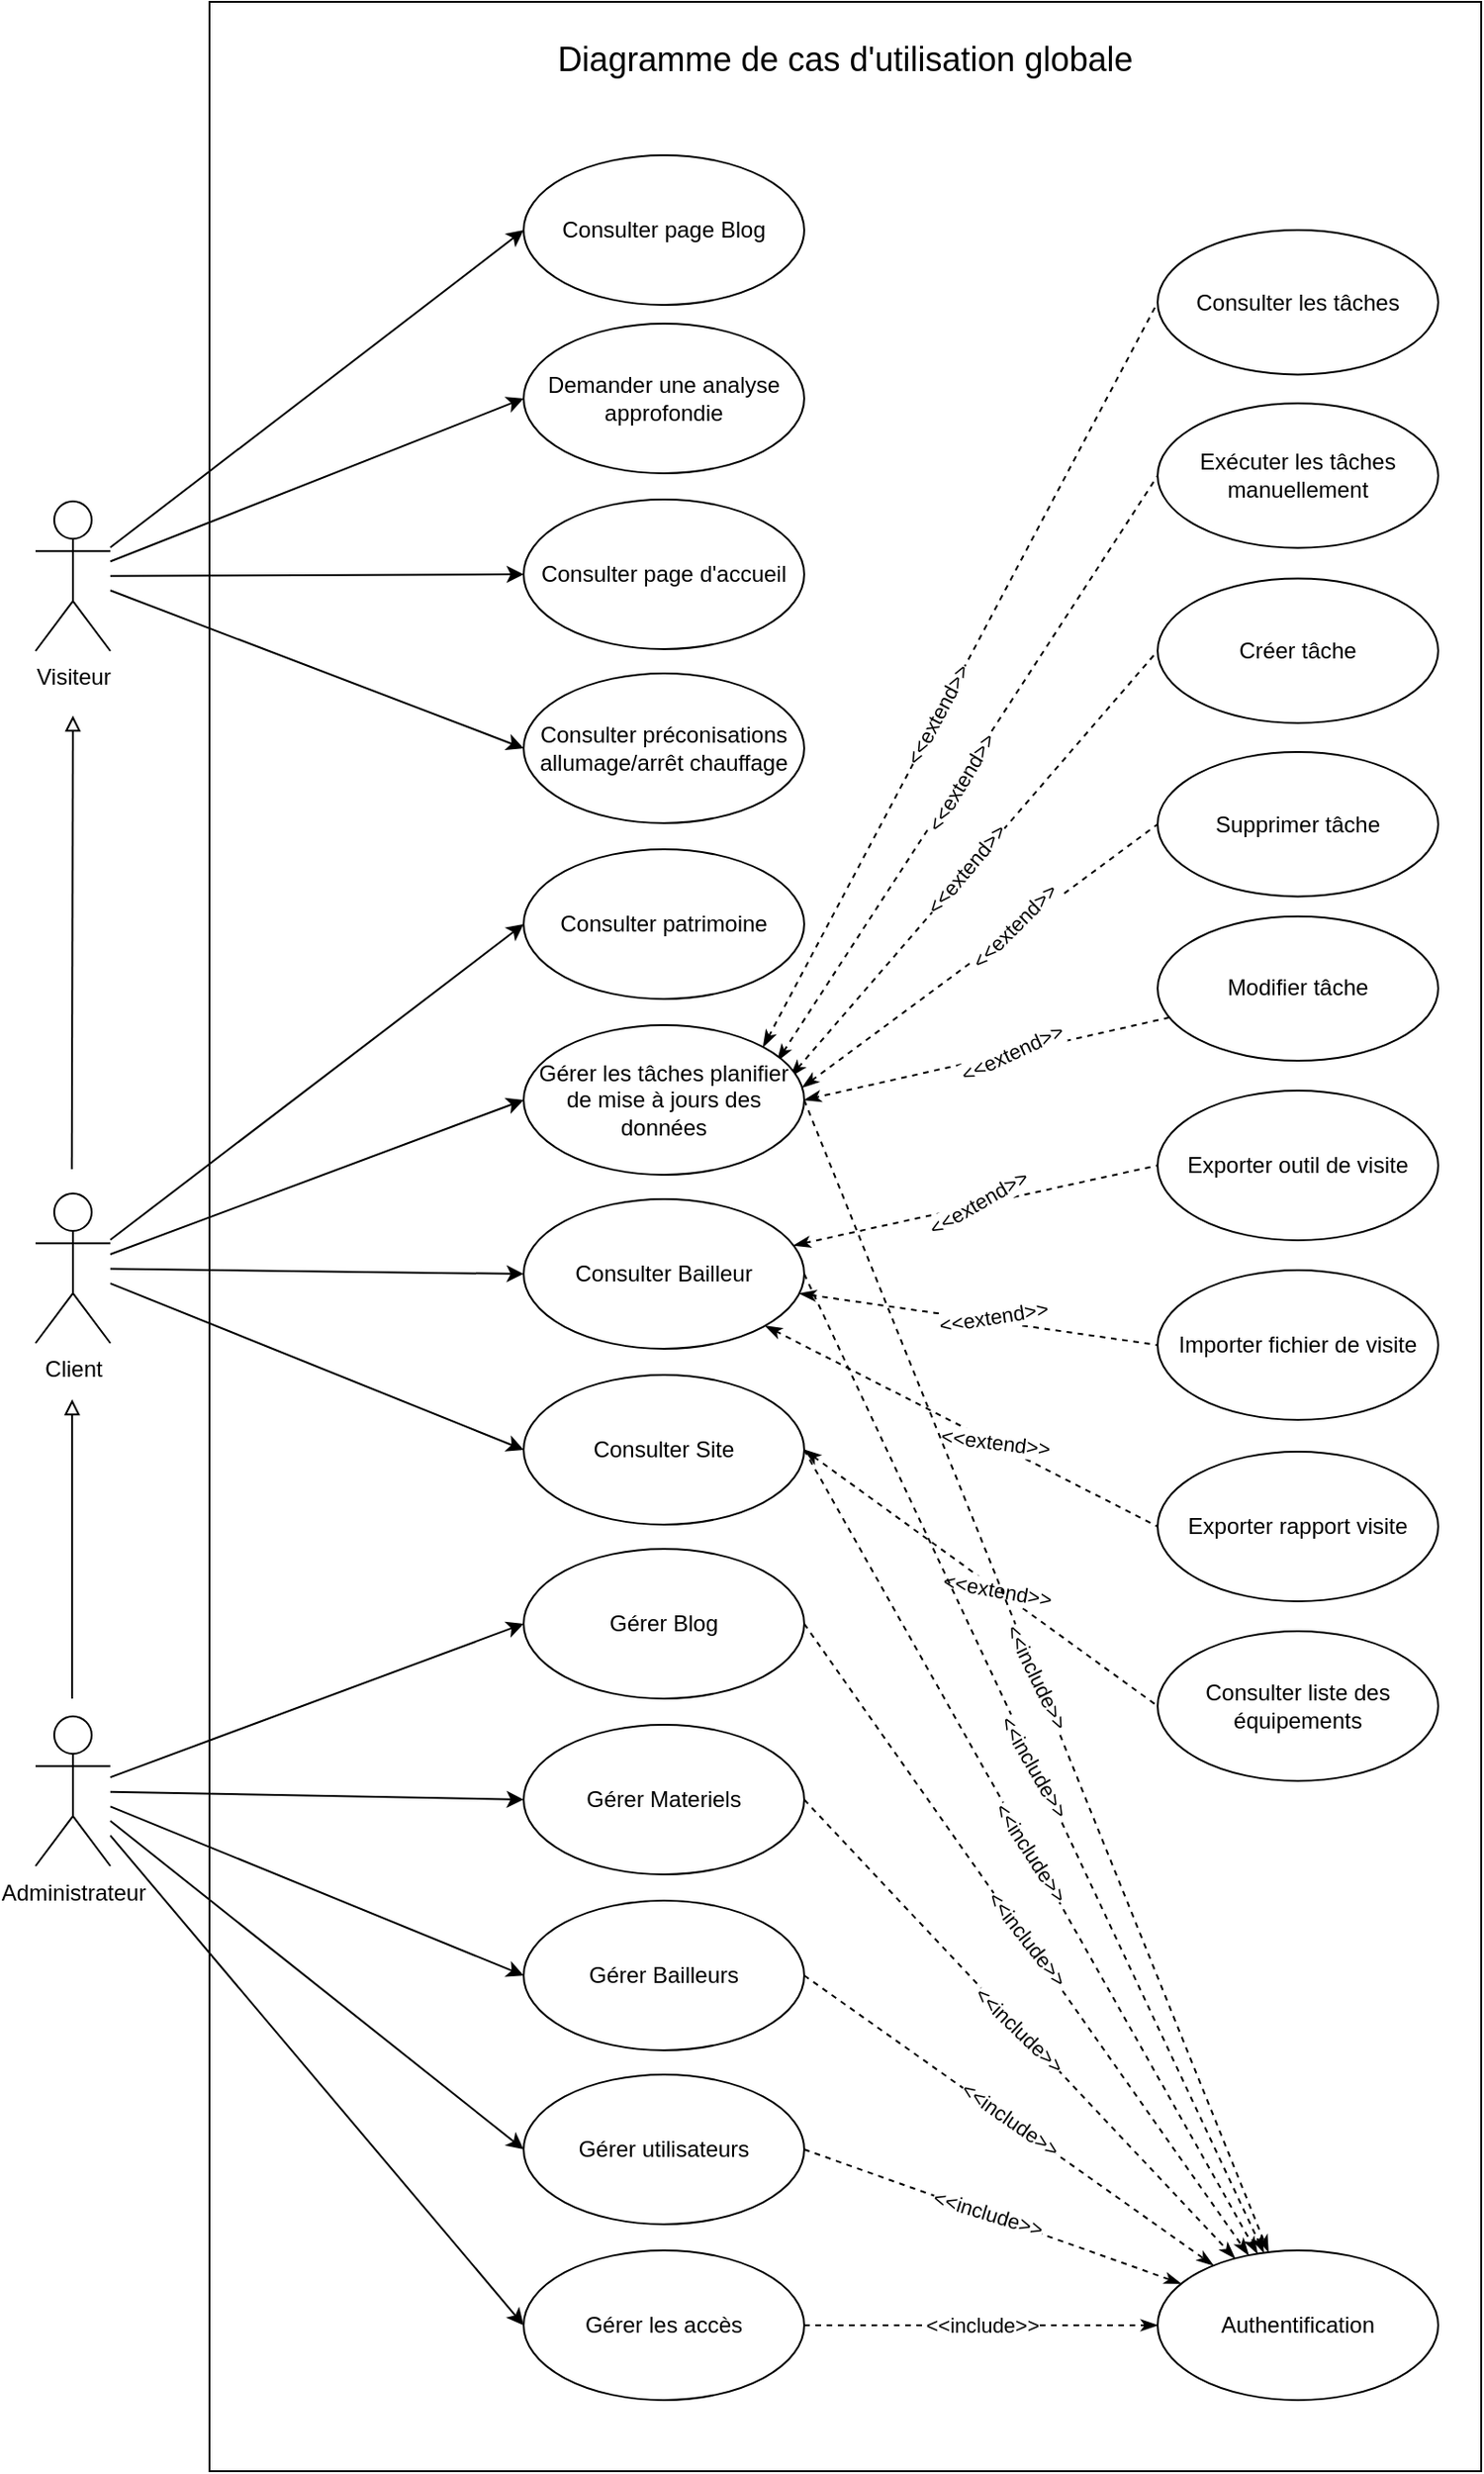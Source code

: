 <mxfile version="24.7.17">
  <diagram name="Page-1" id="UkuJcM3pljA8nV-5dZbl">
    <mxGraphModel dx="2514" dy="2091" grid="1" gridSize="10" guides="1" tooltips="1" connect="1" arrows="1" fold="1" page="1" pageScale="1" pageWidth="827" pageHeight="1169" math="0" shadow="0">
      <root>
        <mxCell id="0" />
        <mxCell id="1" parent="0" />
        <mxCell id="rs5CMINbXS5ElmrlZs5N-11" value="" style="rounded=0;whiteSpace=wrap;html=1;" vertex="1" parent="1">
          <mxGeometry x="73" y="-182" width="680" height="1320" as="geometry" />
        </mxCell>
        <mxCell id="L1_0BYCu7gVLp57IwC8j-4" style="rounded=0;orthogonalLoop=1;jettySize=auto;html=1;entryX=0;entryY=0.5;entryDx=0;entryDy=0;" parent="1" source="bM4iR_tVpDUXSTGg7Oxy-2" target="gfJM4c03IJpgwYlzWMbe-9" edge="1">
          <mxGeometry relative="1" as="geometry">
            <mxPoint x="120" y="790" as="sourcePoint" />
          </mxGeometry>
        </mxCell>
        <mxCell id="L1_0BYCu7gVLp57IwC8j-5" style="rounded=0;orthogonalLoop=1;jettySize=auto;html=1;entryX=0;entryY=0.5;entryDx=0;entryDy=0;" parent="1" source="bM4iR_tVpDUXSTGg7Oxy-2" target="gfJM4c03IJpgwYlzWMbe-10" edge="1">
          <mxGeometry relative="1" as="geometry">
            <mxPoint x="120" y="830" as="sourcePoint" />
          </mxGeometry>
        </mxCell>
        <mxCell id="L1_0BYCu7gVLp57IwC8j-12" style="rounded=0;orthogonalLoop=1;jettySize=auto;html=1;entryX=0;entryY=0.5;entryDx=0;entryDy=0;" parent="1" source="bM4iR_tVpDUXSTGg7Oxy-2" target="gfJM4c03IJpgwYlzWMbe-11" edge="1">
          <mxGeometry relative="1" as="geometry" />
        </mxCell>
        <mxCell id="L1_0BYCu7gVLp57IwC8j-13" style="rounded=0;orthogonalLoop=1;jettySize=auto;html=1;entryX=0;entryY=0.5;entryDx=0;entryDy=0;" parent="1" source="bM4iR_tVpDUXSTGg7Oxy-2" target="gfJM4c03IJpgwYlzWMbe-8" edge="1">
          <mxGeometry relative="1" as="geometry" />
        </mxCell>
        <mxCell id="L1_0BYCu7gVLp57IwC8j-14" style="rounded=0;orthogonalLoop=1;jettySize=auto;html=1;entryX=0;entryY=0.5;entryDx=0;entryDy=0;" parent="1" source="bM4iR_tVpDUXSTGg7Oxy-2" target="L1_0BYCu7gVLp57IwC8j-10" edge="1">
          <mxGeometry relative="1" as="geometry" />
        </mxCell>
        <mxCell id="bM4iR_tVpDUXSTGg7Oxy-2" value="Administrateur" style="shape=umlActor;verticalLabelPosition=bottom;verticalAlign=top;html=1;aspect=fixed;" parent="1" vertex="1">
          <mxGeometry x="-20" y="734.5" width="40" height="80" as="geometry" />
        </mxCell>
        <mxCell id="L1_0BYCu7gVLp57IwC8j-15" style="rounded=0;orthogonalLoop=1;jettySize=auto;html=1;entryX=0;entryY=0.5;entryDx=0;entryDy=0;" parent="1" source="bM4iR_tVpDUXSTGg7Oxy-3" target="gfJM4c03IJpgwYlzWMbe-7" edge="1">
          <mxGeometry relative="1" as="geometry" />
        </mxCell>
        <mxCell id="L1_0BYCu7gVLp57IwC8j-16" style="rounded=0;orthogonalLoop=1;jettySize=auto;html=1;entryX=0;entryY=0.5;entryDx=0;entryDy=0;" parent="1" source="bM4iR_tVpDUXSTGg7Oxy-3" target="gfJM4c03IJpgwYlzWMbe-14" edge="1">
          <mxGeometry relative="1" as="geometry" />
        </mxCell>
        <mxCell id="L1_0BYCu7gVLp57IwC8j-21" style="rounded=0;orthogonalLoop=1;jettySize=auto;html=1;entryX=0;entryY=0.5;entryDx=0;entryDy=0;" parent="1" source="bM4iR_tVpDUXSTGg7Oxy-3" target="L1_0BYCu7gVLp57IwC8j-20" edge="1">
          <mxGeometry relative="1" as="geometry" />
        </mxCell>
        <mxCell id="bM4iR_tVpDUXSTGg7Oxy-3" value="&lt;div&gt;Client&lt;/div&gt;" style="shape=umlActor;verticalLabelPosition=bottom;verticalAlign=top;html=1;aspect=fixed;" parent="1" vertex="1">
          <mxGeometry x="-20" y="455" width="40" height="80" as="geometry" />
        </mxCell>
        <mxCell id="L1_0BYCu7gVLp57IwC8j-22" style="rounded=0;orthogonalLoop=1;jettySize=auto;html=1;entryX=0;entryY=0.5;entryDx=0;entryDy=0;" parent="1" source="bM4iR_tVpDUXSTGg7Oxy-3" target="gfJM4c03IJpgwYlzWMbe-27" edge="1">
          <mxGeometry relative="1" as="geometry">
            <mxPoint x="120" y="215.5" as="sourcePoint" />
          </mxGeometry>
        </mxCell>
        <mxCell id="L1_0BYCu7gVLp57IwC8j-23" style="rounded=0;orthogonalLoop=1;jettySize=auto;html=1;entryX=0;entryY=0.5;entryDx=0;entryDy=0;" parent="1" source="bM4iR_tVpDUXSTGg7Oxy-5" target="gfJM4c03IJpgwYlzWMbe-1" edge="1">
          <mxGeometry relative="1" as="geometry" />
        </mxCell>
        <mxCell id="L1_0BYCu7gVLp57IwC8j-24" style="rounded=0;orthogonalLoop=1;jettySize=auto;html=1;entryX=0;entryY=0.5;entryDx=0;entryDy=0;" parent="1" source="bM4iR_tVpDUXSTGg7Oxy-5" target="gfJM4c03IJpgwYlzWMbe-5" edge="1">
          <mxGeometry relative="1" as="geometry" />
        </mxCell>
        <mxCell id="L1_0BYCu7gVLp57IwC8j-25" style="rounded=0;orthogonalLoop=1;jettySize=auto;html=1;entryX=0;entryY=0.5;entryDx=0;entryDy=0;" parent="1" source="bM4iR_tVpDUXSTGg7Oxy-5" target="gfJM4c03IJpgwYlzWMbe-6" edge="1">
          <mxGeometry relative="1" as="geometry" />
        </mxCell>
        <mxCell id="bM4iR_tVpDUXSTGg7Oxy-5" value="&lt;div&gt;Visiteur&lt;/div&gt;" style="shape=umlActor;verticalLabelPosition=bottom;verticalAlign=top;html=1;aspect=fixed;" parent="1" vertex="1">
          <mxGeometry x="-20" y="85" width="40" height="80" as="geometry" />
        </mxCell>
        <mxCell id="L1_0BYCu7gVLp57IwC8j-26" style="rounded=0;orthogonalLoop=1;jettySize=auto;html=1;entryX=0;entryY=0.5;entryDx=0;entryDy=0;endArrow=none;endFill=0;startArrow=classicThin;startFill=1;dashed=1;" parent="1" source="gfJM4c03IJpgwYlzWMbe-7" target="gfJM4c03IJpgwYlzWMbe-12" edge="1">
          <mxGeometry relative="1" as="geometry" />
        </mxCell>
        <mxCell id="rs5CMINbXS5ElmrlZs5N-8" value="&amp;lt;&amp;lt;extend&amp;gt;&amp;gt;" style="edgeLabel;html=1;align=center;verticalAlign=middle;resizable=0;points=[];rotation=-30;" vertex="1" connectable="0" parent="L1_0BYCu7gVLp57IwC8j-26">
          <mxGeometry x="0.015" y="1" relative="1" as="geometry">
            <mxPoint as="offset" />
          </mxGeometry>
        </mxCell>
        <mxCell id="L1_0BYCu7gVLp57IwC8j-27" style="rounded=0;orthogonalLoop=1;jettySize=auto;html=1;entryX=0;entryY=0.5;entryDx=0;entryDy=0;endArrow=none;endFill=0;startArrow=classicThin;startFill=1;dashed=1;" parent="1" source="gfJM4c03IJpgwYlzWMbe-7" target="gfJM4c03IJpgwYlzWMbe-13" edge="1">
          <mxGeometry relative="1" as="geometry" />
        </mxCell>
        <mxCell id="rs5CMINbXS5ElmrlZs5N-7" value="&amp;lt;&amp;lt;extend&amp;gt;&amp;gt;" style="edgeLabel;html=1;align=center;verticalAlign=middle;resizable=0;points=[];rotation=-9;" vertex="1" connectable="0" parent="L1_0BYCu7gVLp57IwC8j-27">
          <mxGeometry x="0.072" y="2" relative="1" as="geometry">
            <mxPoint as="offset" />
          </mxGeometry>
        </mxCell>
        <mxCell id="L1_0BYCu7gVLp57IwC8j-29" style="rounded=0;orthogonalLoop=1;jettySize=auto;html=1;entryX=0;entryY=0.5;entryDx=0;entryDy=0;exitX=1;exitY=0.5;exitDx=0;exitDy=0;endArrow=none;endFill=0;startArrow=classicThin;startFill=1;dashed=1;" parent="1" source="gfJM4c03IJpgwYlzWMbe-14" target="gfJM4c03IJpgwYlzWMbe-16" edge="1">
          <mxGeometry relative="1" as="geometry" />
        </mxCell>
        <mxCell id="rs5CMINbXS5ElmrlZs5N-5" value="&amp;lt;&amp;lt;extend&amp;gt;&amp;gt;" style="edgeLabel;html=1;align=center;verticalAlign=middle;resizable=0;points=[];rotation=10;" vertex="1" connectable="0" parent="L1_0BYCu7gVLp57IwC8j-29">
          <mxGeometry x="0.089" relative="1" as="geometry">
            <mxPoint as="offset" />
          </mxGeometry>
        </mxCell>
        <mxCell id="L1_0BYCu7gVLp57IwC8j-46" style="rounded=0;orthogonalLoop=1;jettySize=auto;html=1;entryX=0;entryY=0.5;entryDx=0;entryDy=0;endArrow=none;endFill=0;startArrow=classicThin;startFill=1;dashed=1;" parent="1" source="gfJM4c03IJpgwYlzWMbe-7" target="gfJM4c03IJpgwYlzWMbe-15" edge="1">
          <mxGeometry relative="1" as="geometry" />
        </mxCell>
        <mxCell id="rs5CMINbXS5ElmrlZs5N-6" value="&amp;lt;&amp;lt;extend&amp;gt;&amp;gt;" style="edgeLabel;html=1;align=center;verticalAlign=middle;resizable=0;points=[];rotation=7;" vertex="1" connectable="0" parent="L1_0BYCu7gVLp57IwC8j-46">
          <mxGeometry x="0.167" y="1" relative="1" as="geometry">
            <mxPoint as="offset" />
          </mxGeometry>
        </mxCell>
        <mxCell id="L1_0BYCu7gVLp57IwC8j-54" style="rounded=0;orthogonalLoop=1;jettySize=auto;html=1;dashed=1;endArrow=classicThin;endFill=1;exitX=1;exitY=0.5;exitDx=0;exitDy=0;" parent="1" source="gfJM4c03IJpgwYlzWMbe-7" target="L1_0BYCu7gVLp57IwC8j-47" edge="1">
          <mxGeometry relative="1" as="geometry" />
        </mxCell>
        <mxCell id="L1_0BYCu7gVLp57IwC8j-62" value="&amp;lt;&amp;lt;include&amp;gt;&amp;gt;" style="edgeLabel;html=1;align=center;verticalAlign=middle;resizable=0;points=[];rotation=60;" parent="L1_0BYCu7gVLp57IwC8j-54" vertex="1" connectable="0">
          <mxGeometry relative="1" as="geometry">
            <mxPoint y="1" as="offset" />
          </mxGeometry>
        </mxCell>
        <mxCell id="gfJM4c03IJpgwYlzWMbe-7" value="Consulter Bailleur" style="ellipse;whiteSpace=wrap;html=1;" parent="1" vertex="1">
          <mxGeometry x="241" y="458" width="150" height="80" as="geometry" />
        </mxCell>
        <mxCell id="L1_0BYCu7gVLp57IwC8j-53" style="rounded=0;orthogonalLoop=1;jettySize=auto;html=1;dashed=1;endArrow=classicThin;endFill=1;exitX=1;exitY=0.5;exitDx=0;exitDy=0;" parent="1" source="gfJM4c03IJpgwYlzWMbe-14" target="L1_0BYCu7gVLp57IwC8j-47" edge="1">
          <mxGeometry relative="1" as="geometry" />
        </mxCell>
        <mxCell id="L1_0BYCu7gVLp57IwC8j-61" value="&amp;lt;&amp;lt;include&amp;gt;&amp;gt;" style="edgeLabel;html=1;align=center;verticalAlign=middle;resizable=0;points=[];rotation=57;" parent="L1_0BYCu7gVLp57IwC8j-53" vertex="1" connectable="0">
          <mxGeometry relative="1" as="geometry">
            <mxPoint as="offset" />
          </mxGeometry>
        </mxCell>
        <mxCell id="gfJM4c03IJpgwYlzWMbe-14" value="Consulter Site" style="ellipse;whiteSpace=wrap;html=1;" parent="1" vertex="1">
          <mxGeometry x="241" y="552" width="150" height="80" as="geometry" />
        </mxCell>
        <mxCell id="gfJM4c03IJpgwYlzWMbe-27" value="Consulter patrimoine" style="ellipse;whiteSpace=wrap;html=1;" parent="1" vertex="1">
          <mxGeometry x="241" y="271" width="150" height="80" as="geometry" />
        </mxCell>
        <mxCell id="L1_0BYCu7gVLp57IwC8j-7" style="rounded=0;orthogonalLoop=1;jettySize=auto;html=1;endArrow=block;endFill=0;" parent="1" edge="1">
          <mxGeometry relative="1" as="geometry">
            <mxPoint x="-0.42" y="725" as="sourcePoint" />
            <mxPoint x="-0.42" y="565" as="targetPoint" />
          </mxGeometry>
        </mxCell>
        <mxCell id="L1_0BYCu7gVLp57IwC8j-50" style="rounded=0;orthogonalLoop=1;jettySize=auto;html=1;dashed=1;endArrow=classicThin;endFill=1;exitX=1;exitY=0.5;exitDx=0;exitDy=0;" parent="1" source="L1_0BYCu7gVLp57IwC8j-10" target="L1_0BYCu7gVLp57IwC8j-47" edge="1">
          <mxGeometry relative="1" as="geometry" />
        </mxCell>
        <mxCell id="L1_0BYCu7gVLp57IwC8j-58" value="&amp;lt;&amp;lt;include&amp;gt;&amp;gt;" style="edgeLabel;html=1;align=center;verticalAlign=middle;resizable=0;points=[];rotation=35;" parent="L1_0BYCu7gVLp57IwC8j-50" vertex="1" connectable="0">
          <mxGeometry relative="1" as="geometry">
            <mxPoint x="1" y="-1" as="offset" />
          </mxGeometry>
        </mxCell>
        <mxCell id="L1_0BYCu7gVLp57IwC8j-10" value="Gérer Bailleurs" style="ellipse;whiteSpace=wrap;html=1;" parent="1" vertex="1">
          <mxGeometry x="241" y="833" width="150" height="80" as="geometry" />
        </mxCell>
        <mxCell id="L1_0BYCu7gVLp57IwC8j-51" style="rounded=0;orthogonalLoop=1;jettySize=auto;html=1;dashed=1;endArrow=classicThin;endFill=1;exitX=1;exitY=0.5;exitDx=0;exitDy=0;" parent="1" source="gfJM4c03IJpgwYlzWMbe-8" target="L1_0BYCu7gVLp57IwC8j-47" edge="1">
          <mxGeometry relative="1" as="geometry" />
        </mxCell>
        <mxCell id="L1_0BYCu7gVLp57IwC8j-59" value="&amp;lt;&amp;lt;include&amp;gt;&amp;gt;" style="edgeLabel;html=1;align=center;verticalAlign=middle;resizable=0;points=[];rotation=44;" parent="L1_0BYCu7gVLp57IwC8j-51" vertex="1" connectable="0">
          <mxGeometry relative="1" as="geometry">
            <mxPoint as="offset" />
          </mxGeometry>
        </mxCell>
        <mxCell id="gfJM4c03IJpgwYlzWMbe-8" value="Gérer Materiels" style="ellipse;whiteSpace=wrap;html=1;" parent="1" vertex="1">
          <mxGeometry x="241" y="739" width="150" height="80" as="geometry" />
        </mxCell>
        <mxCell id="L1_0BYCu7gVLp57IwC8j-49" style="rounded=0;orthogonalLoop=1;jettySize=auto;html=1;dashed=1;endArrow=classicThin;endFill=1;exitX=1;exitY=0.5;exitDx=0;exitDy=0;" parent="1" source="gfJM4c03IJpgwYlzWMbe-9" target="L1_0BYCu7gVLp57IwC8j-47" edge="1">
          <mxGeometry relative="1" as="geometry" />
        </mxCell>
        <mxCell id="L1_0BYCu7gVLp57IwC8j-57" value="&amp;lt;&amp;lt;include&amp;gt;&amp;gt;" style="edgeLabel;html=1;align=center;verticalAlign=middle;resizable=0;points=[];rotation=17;" parent="L1_0BYCu7gVLp57IwC8j-49" vertex="1" connectable="0">
          <mxGeometry relative="1" as="geometry">
            <mxPoint x="-3" y="-2" as="offset" />
          </mxGeometry>
        </mxCell>
        <mxCell id="gfJM4c03IJpgwYlzWMbe-9" value="Gérer utilisateurs" style="ellipse;whiteSpace=wrap;html=1;" parent="1" vertex="1">
          <mxGeometry x="241" y="926" width="150" height="80" as="geometry" />
        </mxCell>
        <mxCell id="L1_0BYCu7gVLp57IwC8j-48" style="rounded=0;orthogonalLoop=1;jettySize=auto;html=1;dashed=1;endArrow=classicThin;endFill=1;exitX=1;exitY=0.5;exitDx=0;exitDy=0;" parent="1" source="gfJM4c03IJpgwYlzWMbe-10" target="L1_0BYCu7gVLp57IwC8j-47" edge="1">
          <mxGeometry relative="1" as="geometry" />
        </mxCell>
        <mxCell id="L1_0BYCu7gVLp57IwC8j-56" value="&amp;lt;&amp;lt;include&amp;gt;&amp;gt;" style="edgeLabel;html=1;align=center;verticalAlign=middle;resizable=0;points=[];" parent="L1_0BYCu7gVLp57IwC8j-48" vertex="1" connectable="0">
          <mxGeometry relative="1" as="geometry">
            <mxPoint as="offset" />
          </mxGeometry>
        </mxCell>
        <mxCell id="gfJM4c03IJpgwYlzWMbe-10" value="Gérer les a&lt;span style=&quot;background-color: initial;&quot;&gt;ccès&lt;/span&gt;" style="ellipse;whiteSpace=wrap;html=1;" parent="1" vertex="1">
          <mxGeometry x="241" y="1020" width="150" height="80" as="geometry" />
        </mxCell>
        <mxCell id="L1_0BYCu7gVLp57IwC8j-52" style="rounded=0;orthogonalLoop=1;jettySize=auto;html=1;dashed=1;endArrow=classicThin;endFill=1;exitX=1;exitY=0.5;exitDx=0;exitDy=0;" parent="1" source="gfJM4c03IJpgwYlzWMbe-11" target="L1_0BYCu7gVLp57IwC8j-47" edge="1">
          <mxGeometry relative="1" as="geometry" />
        </mxCell>
        <mxCell id="L1_0BYCu7gVLp57IwC8j-60" value="&amp;lt;&amp;lt;include&amp;gt;&amp;gt;" style="edgeLabel;html=1;align=center;verticalAlign=middle;resizable=0;points=[];rotation=52;" parent="L1_0BYCu7gVLp57IwC8j-52" vertex="1" connectable="0">
          <mxGeometry relative="1" as="geometry">
            <mxPoint y="-1" as="offset" />
          </mxGeometry>
        </mxCell>
        <mxCell id="gfJM4c03IJpgwYlzWMbe-11" value="Gérer Blog" style="ellipse;whiteSpace=wrap;html=1;" parent="1" vertex="1">
          <mxGeometry x="241" y="645" width="150" height="80" as="geometry" />
        </mxCell>
        <mxCell id="L1_0BYCu7gVLp57IwC8j-2" style="edgeStyle=orthogonalEdgeStyle;rounded=0;orthogonalLoop=1;jettySize=auto;html=1;exitX=0.5;exitY=1;exitDx=0;exitDy=0;" parent="1" source="gfJM4c03IJpgwYlzWMbe-8" target="gfJM4c03IJpgwYlzWMbe-8" edge="1">
          <mxGeometry relative="1" as="geometry" />
        </mxCell>
        <mxCell id="L1_0BYCu7gVLp57IwC8j-55" style="rounded=0;orthogonalLoop=1;jettySize=auto;html=1;dashed=1;endArrow=classicThin;endFill=1;exitX=1;exitY=0.5;exitDx=0;exitDy=0;" parent="1" source="L1_0BYCu7gVLp57IwC8j-20" target="L1_0BYCu7gVLp57IwC8j-47" edge="1">
          <mxGeometry relative="1" as="geometry" />
        </mxCell>
        <mxCell id="L1_0BYCu7gVLp57IwC8j-63" value="&amp;lt;&amp;lt;include&amp;gt;&amp;gt;" style="edgeLabel;html=1;align=center;verticalAlign=middle;resizable=0;points=[];rotation=64;" parent="L1_0BYCu7gVLp57IwC8j-55" vertex="1" connectable="0">
          <mxGeometry relative="1" as="geometry">
            <mxPoint as="offset" />
          </mxGeometry>
        </mxCell>
        <mxCell id="rs5CMINbXS5ElmrlZs5N-19" style="rounded=0;orthogonalLoop=1;jettySize=auto;html=1;entryX=0;entryY=0.5;entryDx=0;entryDy=0;exitX=1;exitY=0;exitDx=0;exitDy=0;endArrow=none;endFill=0;startArrow=classicThin;startFill=1;dashed=1;" edge="1" parent="1" source="L1_0BYCu7gVLp57IwC8j-20" target="rs5CMINbXS5ElmrlZs5N-17">
          <mxGeometry relative="1" as="geometry" />
        </mxCell>
        <mxCell id="rs5CMINbXS5ElmrlZs5N-27" value="&amp;lt;&amp;lt;extend&amp;gt;&amp;gt;" style="edgeLabel;html=1;align=center;verticalAlign=middle;resizable=0;points=[];rotation=-62;" vertex="1" connectable="0" parent="rs5CMINbXS5ElmrlZs5N-19">
          <mxGeometry x="-0.109" y="1" relative="1" as="geometry">
            <mxPoint as="offset" />
          </mxGeometry>
        </mxCell>
        <mxCell id="rs5CMINbXS5ElmrlZs5N-20" style="rounded=0;orthogonalLoop=1;jettySize=auto;html=1;exitX=0.904;exitY=0.241;exitDx=0;exitDy=0;exitPerimeter=0;entryX=0;entryY=0.5;entryDx=0;entryDy=0;endArrow=none;endFill=0;startArrow=classicThin;startFill=1;dashed=1;" edge="1" parent="1" source="L1_0BYCu7gVLp57IwC8j-20" target="rs5CMINbXS5ElmrlZs5N-18">
          <mxGeometry relative="1" as="geometry" />
        </mxCell>
        <mxCell id="rs5CMINbXS5ElmrlZs5N-26" value="&amp;lt;&amp;lt;extend&amp;gt;&amp;gt;" style="edgeLabel;html=1;align=center;verticalAlign=middle;resizable=0;points=[];rotation=-59;" vertex="1" connectable="0" parent="rs5CMINbXS5ElmrlZs5N-20">
          <mxGeometry x="-0.049" y="-1" relative="1" as="geometry">
            <mxPoint as="offset" />
          </mxGeometry>
        </mxCell>
        <mxCell id="rs5CMINbXS5ElmrlZs5N-21" style="rounded=0;orthogonalLoop=1;jettySize=auto;html=1;exitX=0.951;exitY=0.344;exitDx=0;exitDy=0;exitPerimeter=0;entryX=0;entryY=0.5;entryDx=0;entryDy=0;endArrow=none;endFill=0;startArrow=classicThin;startFill=1;dashed=1;" edge="1" parent="1" source="L1_0BYCu7gVLp57IwC8j-20" target="rs5CMINbXS5ElmrlZs5N-15">
          <mxGeometry relative="1" as="geometry" />
        </mxCell>
        <mxCell id="rs5CMINbXS5ElmrlZs5N-25" value="&amp;lt;&amp;lt;extend&amp;gt;&amp;gt;" style="edgeLabel;html=1;align=center;verticalAlign=middle;resizable=0;points=[];rotation=-50;" vertex="1" connectable="0" parent="rs5CMINbXS5ElmrlZs5N-21">
          <mxGeometry x="-0.038" y="1" relative="1" as="geometry">
            <mxPoint as="offset" />
          </mxGeometry>
        </mxCell>
        <mxCell id="rs5CMINbXS5ElmrlZs5N-22" style="rounded=0;orthogonalLoop=1;jettySize=auto;html=1;exitX=0.993;exitY=0.417;exitDx=0;exitDy=0;entryX=0;entryY=0.5;entryDx=0;entryDy=0;endArrow=none;endFill=0;startArrow=classicThin;startFill=1;dashed=1;exitPerimeter=0;" edge="1" parent="1" source="L1_0BYCu7gVLp57IwC8j-20" target="rs5CMINbXS5ElmrlZs5N-16">
          <mxGeometry relative="1" as="geometry" />
        </mxCell>
        <mxCell id="rs5CMINbXS5ElmrlZs5N-24" value="&amp;lt;&amp;lt;extend&amp;gt;&amp;gt;" style="edgeLabel;html=1;align=center;verticalAlign=middle;resizable=0;points=[];rotation=-45;" vertex="1" connectable="0" parent="rs5CMINbXS5ElmrlZs5N-22">
          <mxGeometry x="0.182" y="-1" relative="1" as="geometry">
            <mxPoint y="-4" as="offset" />
          </mxGeometry>
        </mxCell>
        <mxCell id="L1_0BYCu7gVLp57IwC8j-20" value="Gérer les tâches planifier de mise à jours des données" style="ellipse;whiteSpace=wrap;html=1;" parent="1" vertex="1">
          <mxGeometry x="241" y="365" width="150" height="80" as="geometry" />
        </mxCell>
        <mxCell id="gfJM4c03IJpgwYlzWMbe-1" value="Demander une analyse approfondie" style="ellipse;whiteSpace=wrap;html=1;" parent="1" vertex="1">
          <mxGeometry x="241" y="-10" width="150" height="80" as="geometry" />
        </mxCell>
        <mxCell id="gfJM4c03IJpgwYlzWMbe-5" value="Consulter page d&#39;accueil" style="ellipse;whiteSpace=wrap;html=1;" parent="1" vertex="1">
          <mxGeometry x="241" y="84" width="150" height="80" as="geometry" />
        </mxCell>
        <mxCell id="gfJM4c03IJpgwYlzWMbe-6" value="Consulter préconisations allumage/arrêt chauffage" style="ellipse;whiteSpace=wrap;html=1;" parent="1" vertex="1">
          <mxGeometry x="241" y="177" width="150" height="80" as="geometry" />
        </mxCell>
        <mxCell id="L1_0BYCu7gVLp57IwC8j-47" value="Authentification" style="ellipse;whiteSpace=wrap;html=1;container=0;" parent="1" vertex="1">
          <mxGeometry x="580" y="1020" width="150" height="80" as="geometry" />
        </mxCell>
        <mxCell id="rs5CMINbXS5ElmrlZs5N-1" value="" style="group;flipH=1;" vertex="1" connectable="0" parent="1">
          <mxGeometry x="580" y="400" width="150" height="369" as="geometry" />
        </mxCell>
        <mxCell id="gfJM4c03IJpgwYlzWMbe-15" value="Exporter rapport visite" style="ellipse;whiteSpace=wrap;html=1;container=0;" parent="rs5CMINbXS5ElmrlZs5N-1" vertex="1">
          <mxGeometry y="193" width="150" height="80" as="geometry" />
        </mxCell>
        <mxCell id="gfJM4c03IJpgwYlzWMbe-16" value="Consulter liste des équipements" style="ellipse;whiteSpace=wrap;html=1;container=0;" parent="rs5CMINbXS5ElmrlZs5N-1" vertex="1">
          <mxGeometry y="289" width="150" height="80" as="geometry" />
        </mxCell>
        <mxCell id="gfJM4c03IJpgwYlzWMbe-12" value="Exporter outil de visite" style="ellipse;whiteSpace=wrap;html=1;container=0;" parent="rs5CMINbXS5ElmrlZs5N-1" vertex="1">
          <mxGeometry width="150" height="80" as="geometry" />
        </mxCell>
        <mxCell id="gfJM4c03IJpgwYlzWMbe-13" value="Importer fichier de visite" style="ellipse;whiteSpace=wrap;html=1;container=0;" parent="rs5CMINbXS5ElmrlZs5N-1" vertex="1">
          <mxGeometry y="96" width="150" height="80" as="geometry" />
        </mxCell>
        <mxCell id="rs5CMINbXS5ElmrlZs5N-2" style="rounded=0;orthogonalLoop=1;jettySize=auto;html=1;endArrow=block;endFill=0;" edge="1" parent="1">
          <mxGeometry relative="1" as="geometry">
            <mxPoint x="-0.59" y="442" as="sourcePoint" />
            <mxPoint y="199.5" as="targetPoint" />
          </mxGeometry>
        </mxCell>
        <mxCell id="rs5CMINbXS5ElmrlZs5N-9" value="Consulter page Blog" style="ellipse;whiteSpace=wrap;html=1;" vertex="1" parent="1">
          <mxGeometry x="241" y="-100" width="150" height="80" as="geometry" />
        </mxCell>
        <mxCell id="rs5CMINbXS5ElmrlZs5N-10" style="rounded=0;orthogonalLoop=1;jettySize=auto;html=1;entryX=0;entryY=0.5;entryDx=0;entryDy=0;" edge="1" parent="1" source="bM4iR_tVpDUXSTGg7Oxy-5" target="rs5CMINbXS5ElmrlZs5N-9">
          <mxGeometry relative="1" as="geometry">
            <mxPoint x="20" y="37" as="sourcePoint" />
            <mxPoint x="241" y="-50" as="targetPoint" />
          </mxGeometry>
        </mxCell>
        <mxCell id="rs5CMINbXS5ElmrlZs5N-12" value="Diagramme de cas d&#39;utilisation globale" style="text;html=1;align=center;verticalAlign=middle;whiteSpace=wrap;rounded=0;fontSize=18;" vertex="1" parent="1">
          <mxGeometry x="228" y="-170" width="370" height="38" as="geometry" />
        </mxCell>
        <mxCell id="rs5CMINbXS5ElmrlZs5N-14" value="" style="group;flipH=1;" vertex="1" connectable="0" parent="1">
          <mxGeometry x="580" y="-60" width="150" height="444.05" as="geometry" />
        </mxCell>
        <mxCell id="rs5CMINbXS5ElmrlZs5N-15" value="Créer tâche" style="ellipse;whiteSpace=wrap;html=1;container=0;flipV=1;" vertex="1" parent="rs5CMINbXS5ElmrlZs5N-14">
          <mxGeometry y="186.308" width="150" height="77.226" as="geometry" />
        </mxCell>
        <mxCell id="rs5CMINbXS5ElmrlZs5N-16" value="Supprimer tâche" style="ellipse;whiteSpace=wrap;html=1;container=0;flipV=1;" vertex="1" parent="rs5CMINbXS5ElmrlZs5N-14">
          <mxGeometry y="278.979" width="150" height="77.226" as="geometry" />
        </mxCell>
        <mxCell id="rs5CMINbXS5ElmrlZs5N-17" value="Consulter les tâches" style="ellipse;whiteSpace=wrap;html=1;container=0;flipV=1;" vertex="1" parent="rs5CMINbXS5ElmrlZs5N-14">
          <mxGeometry width="150" height="77.226" as="geometry" />
        </mxCell>
        <mxCell id="rs5CMINbXS5ElmrlZs5N-18" value="Exécuter les tâches manuellement" style="ellipse;whiteSpace=wrap;html=1;container=0;flipV=1;" vertex="1" parent="rs5CMINbXS5ElmrlZs5N-14">
          <mxGeometry y="92.671" width="150" height="77.226" as="geometry" />
        </mxCell>
        <mxCell id="rs5CMINbXS5ElmrlZs5N-28" value="Modifier tâche" style="ellipse;whiteSpace=wrap;html=1;container=0;flipV=1;" vertex="1" parent="rs5CMINbXS5ElmrlZs5N-14">
          <mxGeometry y="366.824" width="150" height="77.226" as="geometry" />
        </mxCell>
        <mxCell id="rs5CMINbXS5ElmrlZs5N-29" style="rounded=0;orthogonalLoop=1;jettySize=auto;html=1;entryX=1;entryY=0.5;entryDx=0;entryDy=0;startArrow=none;startFill=0;endArrow=classicThin;endFill=1;dashed=1;" edge="1" parent="1" source="rs5CMINbXS5ElmrlZs5N-28" target="L1_0BYCu7gVLp57IwC8j-20">
          <mxGeometry relative="1" as="geometry" />
        </mxCell>
        <mxCell id="rs5CMINbXS5ElmrlZs5N-30" value="&amp;lt;&amp;lt;extend&amp;gt;&amp;gt;" style="edgeLabel;html=1;align=center;verticalAlign=middle;resizable=0;points=[];rotation=-25;" vertex="1" connectable="0" parent="rs5CMINbXS5ElmrlZs5N-29">
          <mxGeometry x="-0.131" relative="1" as="geometry">
            <mxPoint as="offset" />
          </mxGeometry>
        </mxCell>
      </root>
    </mxGraphModel>
  </diagram>
</mxfile>
